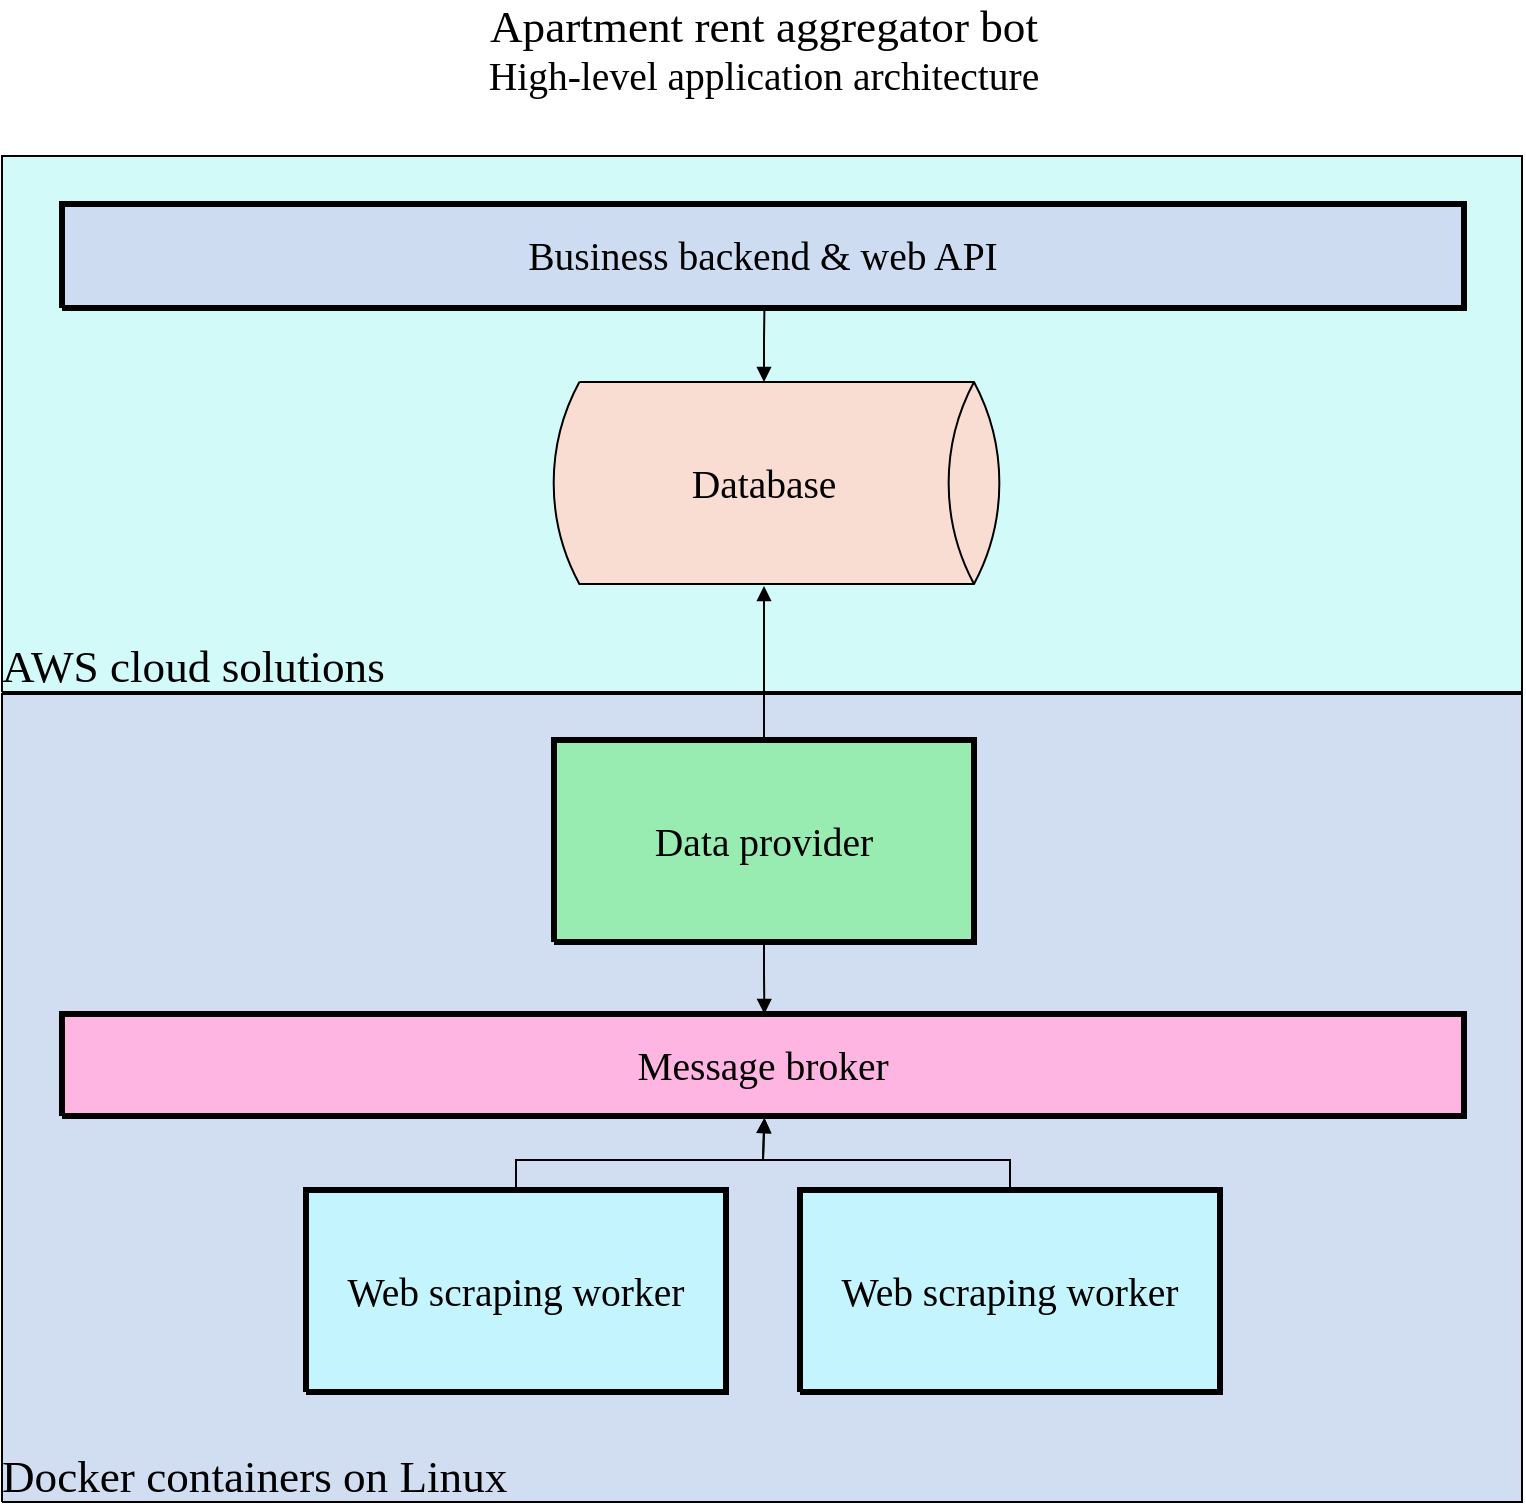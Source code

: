 <mxfile version="21.2.1" type="github">
  <diagram name="High-level application" id="High-level_application">
    <mxGraphModel dx="1434" dy="756" grid="1" gridSize="10" guides="1" tooltips="1" connect="1" arrows="1" fold="1" page="1" pageScale="1" pageWidth="850" pageHeight="1100" math="0" shadow="0">
      <root>
        <mxCell id="0" />
        <mxCell id="1" parent="0" />
        <UserObject label="&lt;div style=&quot;font-size: 1px&quot;&gt;&lt;p style=&quot;text-align:left;margin-left:25;margin-right:0;margin-top:0px;margin-bottom:0px;text-indent:0;vertical-align:bottom;direction:ltr;&quot;&gt;&lt;font style=&quot;font-size:22.58px;font-family:Calibri;color:#000000;direction:ltr;letter-spacing:0px;line-height:120%;opacity:1&quot;&gt;AWS cloud solutions&lt;br/&gt;&lt;/font&gt;&lt;/p&gt;&lt;/div&gt;" tags="Background" id="2">
          <mxCell style="verticalAlign=bottom;align=left;overflow=width;vsdxID=1;fillColor=#d2faf9;gradientColor=none;shape=stencil(nZBLDoAgDERP0z3SIyjew0SURgSD+Lu9kMZoXLhwN9O+tukAlrNpJg1SzDH4QW/URgNYgZTkjA4UkwJUgGXng+6DX1zLfmoymdXo17xh5zmRJ6Q42BWCfc2oJfdAr+Yv+AP9Cb7OJ3H/2JG1HNGz/84klThPVCc=);strokeColor=#000000;spacingBottom=3;points=[[0.5,0,0],[0.5,1,0],[0,0.5,0],[0.5,0.5,0],[1,0.5,0]];labelBackgroundColor=none;rounded=0;html=1;whiteSpace=wrap;" parent="1" vertex="1">
            <mxGeometry x="25" y="103" width="760" height="268" as="geometry" />
          </mxCell>
        </UserObject>
        <UserObject label="&lt;div style=&quot;font-size: 1px&quot;&gt;&lt;p style=&quot;text-align:center;margin-left:0;margin-right:0;margin-top:0px;margin-bottom:0px;text-indent:0;vertical-align:middle;direction:ltr;&quot;&gt;&lt;font style=&quot;font-size:19.76px;font-family:Calibri;color:#000000;direction:ltr;letter-spacing:0px;line-height:120%;opacity:1&quot;&gt;Business backend &amp;amp; web API&lt;br/&gt;&lt;/font&gt;&lt;/p&gt;&lt;/div&gt;" tags="Background" id="3">
          <mxCell style="verticalAlign=middle;align=center;overflow=width;vsdxID=91;fillColor=#cedcf2;gradientColor=none;shape=stencil(nZBLDoAgDERP0z3SIyjew0SURgSD+Lu9kMZoXLhwN9O+tukAlrNpJg1SzDH4QW/URgNYgZTkjA4UkwJUgGXng+6DX1zLfmoymdXo17xh5zmRJ6Q42BWCfc2oJfdAr+Yv+AP9Cb7OJ3H/2JG1HNGz/84klThPVCc=);strokeColor=#000000;strokeWidth=3;points=[[0.5,0,0],[0.5,0,0],[0.5,0.5,0],[0.5,0.5,0],[1,0.5,0],[0.5,0,0]];labelBackgroundColor=none;rounded=0;html=1;whiteSpace=wrap;" parent="1" vertex="1">
            <mxGeometry x="55" y="127" width="701" height="52" as="geometry" />
          </mxCell>
        </UserObject>
        <UserObject label="&lt;div style=&quot;font-size: 1px&quot;&gt;&lt;font style=&quot;font-size:19.76px;font-family:Calibri;color:#000000;direction:ltr;letter-spacing:0px;line-height:120%;opacity:1&quot;&gt;Database&lt;br/&gt;&lt;/font&gt;&lt;/div&gt;" tags="Flowchart" id="4">
          <mxCell style="verticalAlign=middle;align=center;overflow=width;vsdxID=90;fillColor=#f9ddd3;gradientColor=none;shape=stencil(1VNBEoIwDHxNj3RCK/gA1H90pEDHSplQBX5vsYKA9ujB22azSWablPCsrUQjCYPWornITuW2IvxAGFN1JVFZhwg/Ep4VBmWJ5lbnPm7EqBzR1dzHDr2vSynsxiIGgyfgGZ28Vqt6oY0BwlKBZ5fBlzSJKY+9GIepOqUs8Vyg4Rz3kehVG6GxwipTL8eBFljKyI2LCi3KVartpGwWdBz28uF7mv3dDtA939pJKKQrO4G3/IkbB94rLZTW/iLmfGjff7dDCLreOHZge/SO8h+GHx8=);strokeColor=#000000;spacingTop=-1;spacingBottom=-1;spacingLeft=-1;spacingRight=-1;points=[[0.5,0,0],[0.5,0,0],[1.06,0.5,0],[1,0.5,0]];labelBackgroundColor=none;rounded=0;html=1;whiteSpace=wrap;" parent="1" vertex="1">
            <mxGeometry x="301" y="216" width="210" height="101" as="geometry" />
          </mxCell>
        </UserObject>
        <UserObject label="&lt;div style=&quot;font-size: 1px&quot;&gt;&lt;p style=&quot;text-align:left;margin-left:25;margin-right:0;margin-top:0px;margin-bottom:0px;text-indent:0;vertical-align:bottom;direction:ltr;&quot;&gt;&lt;font style=&quot;font-size:22.58px;font-family:Calibri;color:#000000;direction:ltr;letter-spacing:0px;line-height:120%;opacity:1&quot;&gt;Docker containers on Linux&lt;br/&gt;&lt;/font&gt;&lt;/p&gt;&lt;/div&gt;" tags="Background" id="5">
          <mxCell style="verticalAlign=bottom;align=left;overflow=width;vsdxID=3;fillColor=#d1ddf0;gradientColor=none;shape=stencil(nZBLDoAgDERP0z3SIyjew0SURgSD+Lu9kMZoXLhwN9O+tukAlrNpJg1SzDH4QW/URgNYgZTkjA4UkwJUgGXng+6DX1zLfmoymdXo17xh5zmRJ6Q42BWCfc2oJfdAr+Yv+AP9Cb7OJ3H/2JG1HNGz/84klThPVCc=);strokeColor=#000000;spacingBottom=3;points=[[0.5,0,0],[0.5,1,0],[0,0.5,0],[0.5,0.5,0],[1,0.5,0]];labelBackgroundColor=none;rounded=0;html=1;whiteSpace=wrap;" parent="1" vertex="1">
            <mxGeometry x="25" y="372" width="760" height="404" as="geometry" />
          </mxCell>
        </UserObject>
        <UserObject label="&lt;div style=&quot;font-size: 1px&quot;&gt;&lt;p style=&quot;text-align:center;margin-left:0;margin-right:0;margin-top:0px;margin-bottom:0px;text-indent:0;vertical-align:middle;direction:ltr;&quot;&gt;&lt;font style=&quot;font-size:19.76px;font-family:Calibri;color:#000000;direction:ltr;letter-spacing:0px;line-height:120%;opacity:1&quot;&gt;Data provider&lt;br/&gt;&lt;/font&gt;&lt;/p&gt;&lt;/div&gt;" tags="Background" id="6">
          <mxCell style="verticalAlign=middle;align=center;overflow=width;vsdxID=92;fillColor=#98ecb1;gradientColor=none;shape=stencil(nZBLDoAgDERP0z3SIyjew0SURgSD+Lu9kMZoXLhwN9O+tukAlrNpJg1SzDH4QW/URgNYgZTkjA4UkwJUgGXng+6DX1zLfmoymdXo17xh5zmRJ6Q42BWCfc2oJfdAr+Yv+AP9Cb7OJ3H/2JG1HNGz/84klThPVCc=);strokeColor=#000000;strokeWidth=3;points=[[0.5,0,0],[0.5,0,0],[0.5,0.5,0],[0.5,0.5,0],[1,0.5,0],[0.5,0,0]];labelBackgroundColor=none;rounded=0;html=1;whiteSpace=wrap;" parent="1" vertex="1">
            <mxGeometry x="301" y="395" width="210" height="101" as="geometry" />
          </mxCell>
        </UserObject>
        <UserObject label="&lt;div style=&quot;font-size: 1px&quot;&gt;&lt;p style=&quot;text-align:center;margin-left:0;margin-right:0;margin-top:0px;margin-bottom:0px;text-indent:0;vertical-align:middle;direction:ltr;&quot;&gt;&lt;font style=&quot;font-size:19.76px;font-family:Calibri;color:#000000;direction:ltr;letter-spacing:0px;line-height:120%;opacity:1&quot;&gt;Message broker&lt;br/&gt;&lt;/font&gt;&lt;/p&gt;&lt;/div&gt;" tags="Background" id="7">
          <mxCell style="verticalAlign=middle;align=center;overflow=width;vsdxID=93;fillColor=#ffb5e2;gradientColor=none;shape=stencil(nZBLDoAgDERP0z3SIyjew0SURgSD+Lu9kMZoXLhwN9O+tukAlrNpJg1SzDH4QW/URgNYgZTkjA4UkwJUgGXng+6DX1zLfmoymdXo17xh5zmRJ6Q42BWCfc2oJfdAr+Yv+AP9Cb7OJ3H/2JG1HNGz/84klThPVCc=);strokeColor=#000000;strokeWidth=3;points=[[0.5,0,0],[0.5,0,0],[0.5,0.5,0],[0.5,0.5,0],[1,0.5,0],[0.5,0,0]];labelBackgroundColor=none;rounded=0;html=1;whiteSpace=wrap;" parent="1" vertex="1">
            <mxGeometry x="55" y="532" width="701" height="51" as="geometry" />
          </mxCell>
        </UserObject>
        <UserObject label="&lt;div style=&quot;font-size: 1px&quot;&gt;&lt;p style=&quot;text-align:center;margin-left:0;margin-right:0;margin-top:0px;margin-bottom:0px;text-indent:0;vertical-align:middle;direction:ltr;&quot;&gt;&lt;font style=&quot;font-size:19.76px;font-family:Calibri;color:#000000;direction:ltr;letter-spacing:0px;line-height:120%;opacity:1&quot;&gt;Web scraping worker&lt;br/&gt;&lt;/font&gt;&lt;/p&gt;&lt;/div&gt;" tags="Background" id="8">
          <mxCell style="verticalAlign=middle;align=center;overflow=width;vsdxID=94;fillColor=#c4f5fe;gradientColor=none;shape=stencil(nZBLDoAgDERP0z3SIyjew0SURgSD+Lu9kMZoXLhwN9O+tukAlrNpJg1SzDH4QW/URgNYgZTkjA4UkwJUgGXng+6DX1zLfmoymdXo17xh5zmRJ6Q42BWCfc2oJfdAr+Yv+AP9Cb7OJ3H/2JG1HNGz/84klThPVCc=);strokeColor=#000000;strokeWidth=3;points=[[0.5,0,0],[0.5,0,0],[0.5,0.5,0],[0.5,0.5,0],[1,0.5,0],[0.5,0,0]];labelBackgroundColor=none;rounded=0;html=1;whiteSpace=wrap;" parent="1" vertex="1">
            <mxGeometry x="177" y="620" width="210" height="101" as="geometry" />
          </mxCell>
        </UserObject>
        <UserObject label="&lt;div style=&quot;font-size: 1px&quot;&gt;&lt;p style=&quot;text-align:center;margin-left:0;margin-right:0;margin-top:0px;margin-bottom:0px;text-indent:0;vertical-align:top;direction:ltr;&quot;&gt;&lt;font style=&quot;font-size:22.58px;font-family:Calibri;color:#000000;direction:ltr;letter-spacing:0px;line-height:120%;opacity:1&quot;&gt;Apartment rent aggregator bot&lt;br/&gt;&lt;/font&gt;&lt;/p&gt;&lt;p style=&quot;text-align:center;margin-left:0;margin-right:0;margin-top:0px;margin-bottom:0px;text-indent:0;vertical-align:top;direction:ltr;&quot;&gt;&lt;font style=&quot;font-size:19.76px;font-family:Calibri;color:#000000;direction:ltr;letter-spacing:0px;line-height:120%;opacity:1&quot;&gt;High-level application architecture&lt;br/&gt;&lt;/font&gt;&lt;/p&gt;&lt;/div&gt;" tags="Background" id="9">
          <mxCell style="verticalAlign=top;align=center;overflow=width;vsdxID=89;fillColor=none;gradientColor=none;shape=stencil(nZBLDoAgDERP0z3SIyjew0SURgSD+Lu9kMZoXLhwN9O+tukAlrNpJg1SzDH4QW/URgNYgZTkjA4UkwJUgGXng+6DX1zLfmoymdXo17xh5zmRJ6Q42BWCfc2oJfdAr+Yv+AP9Cb7OJ3H/2JG1HNGz/84klThPVCc=);strokeColor=none;strokeWidth=2;points=[];labelBackgroundColor=none;rounded=0;html=1;whiteSpace=wrap;" parent="1" vertex="1">
            <mxGeometry x="26" y="25" width="760" height="77" as="geometry" />
          </mxCell>
        </UserObject>
        <UserObject label="&lt;div style=&quot;font-size: 1px&quot;&gt;&lt;p style=&quot;text-align:center;margin-left:0;margin-right:0;margin-top:0px;margin-bottom:0px;text-indent:0;vertical-align:middle;direction:ltr;&quot;&gt;&lt;font style=&quot;font-size:19.76px;font-family:Calibri;color:#000000;direction:ltr;letter-spacing:0px;line-height:120%;opacity:1&quot;&gt;Web scraping worker&lt;br/&gt;&lt;/font&gt;&lt;/p&gt;&lt;/div&gt;" tags="Background" id="10">
          <mxCell style="verticalAlign=middle;align=center;overflow=width;vsdxID=117;fillColor=#c4f5fe;gradientColor=none;shape=stencil(nZBLDoAgDERP0z3SIyjew0SURgSD+Lu9kMZoXLhwN9O+tukAlrNpJg1SzDH4QW/URgNYgZTkjA4UkwJUgGXng+6DX1zLfmoymdXo17xh5zmRJ6Q42BWCfc2oJfdAr+Yv+AP9Cb7OJ3H/2JG1HNGz/84klThPVCc=);strokeColor=#000000;strokeWidth=3;points=[[0.5,0,0],[0.5,0,0],[0.5,0.5,0],[0.5,0.5,0],[1,0.5,0],[0.5,0,0]];labelBackgroundColor=none;rounded=0;html=1;whiteSpace=wrap;" parent="1" vertex="1">
            <mxGeometry x="424" y="620" width="210" height="101" as="geometry" />
          </mxCell>
        </UserObject>
        <UserObject label="" tags="Connector" id="11">
          <mxCell style="vsdxID=118;edgeStyle=none;startArrow=none;endArrow=block;startSize=5;endSize=5;strokeColor=#000000;spacingTop=0;spacingBottom=0;spacingLeft=0;spacingRight=0;verticalAlign=middle;html=1;labelBackgroundColor=#ffffff;rounded=0;exitX=0.5;exitY=0;exitDx=0;exitDy=0;exitPerimeter=0;entryX=0.501;entryY=1.02;entryDx=0;entryDy=0;entryPerimeter=0;" parent="1" source="10" target="7" edge="1">
            <mxGeometry relative="1" as="geometry">
              <mxPoint as="offset" />
              <Array as="points">
                <mxPoint x="529" y="605" />
                <mxPoint x="405.5" y="605" />
              </Array>
            </mxGeometry>
          </mxCell>
        </UserObject>
        <UserObject label="" tags="Connector" id="12">
          <mxCell style="vsdxID=96;edgeStyle=none;startArrow=none;endArrow=block;startSize=5;endSize=5;strokeColor=#000000;spacingTop=0;spacingBottom=0;spacingLeft=0;spacingRight=0;verticalAlign=middle;html=1;labelBackgroundColor=#ffffff;rounded=0;exitX=0.5;exitY=0;exitDx=0;exitDy=0;exitPerimeter=0;entryX=0.501;entryY=1.02;entryDx=0;entryDy=0;entryPerimeter=0;" parent="1" source="8" target="7" edge="1">
            <mxGeometry relative="1" as="geometry">
              <mxPoint as="offset" />
              <Array as="points">
                <mxPoint x="282" y="605" />
                <mxPoint x="405.49" y="605" />
              </Array>
            </mxGeometry>
          </mxCell>
        </UserObject>
        <UserObject label="" tags="Connector" id="13">
          <mxCell style="vsdxID=99;edgeStyle=none;startArrow=none;endArrow=block;startSize=5;endSize=5;strokeColor=#000000;spacingTop=0;spacingBottom=0;spacingLeft=0;spacingRight=0;verticalAlign=middle;html=1;labelBackgroundColor=#ffffff;rounded=0;exitX=0.5;exitY=0;exitDx=0;exitDy=0;exitPerimeter=0;entryX=0.5;entryY=1.01;entryDx=0;entryDy=0;entryPerimeter=0;" parent="1" source="6" target="4" edge="1">
            <mxGeometry relative="1" as="geometry">
              <mxPoint x="-10" as="offset" />
              <Array as="points">
                <mxPoint x="406" y="355.43" />
                <mxPoint x="405.95" y="355.43" />
              </Array>
            </mxGeometry>
          </mxCell>
        </UserObject>
        <UserObject label="" tags="Connector" id="14">
          <mxCell style="vsdxID=102;edgeStyle=none;startArrow=none;endArrow=block;startSize=5;endSize=5;strokeColor=#000000;spacingTop=0;spacingBottom=0;spacingLeft=0;spacingRight=0;verticalAlign=middle;html=1;labelBackgroundColor=#ffffff;rounded=0;exitX=0.5;exitY=1.01;exitDx=0;exitDy=0;exitPerimeter=0;entryX=0.501;entryY=0;entryDx=0;entryDy=0;entryPerimeter=0;" parent="1" source="6" target="7" edge="1">
            <mxGeometry relative="1" as="geometry">
              <mxPoint x="-10" y="-1" as="offset" />
              <Array as="points">
                <mxPoint x="406" y="512" />
                <mxPoint x="405.94" y="512" />
              </Array>
            </mxGeometry>
          </mxCell>
        </UserObject>
        <UserObject label="" tags="Connector" id="15">
          <mxCell style="vsdxID=116;edgeStyle=none;startArrow=none;endArrow=block;startSize=5;endSize=5;strokeColor=#000000;spacingTop=0;spacingBottom=0;spacingLeft=0;spacingRight=0;verticalAlign=middle;html=1;labelBackgroundColor=#ffffff;rounded=0;exitX=0.501;exitY=1.019;exitDx=0;exitDy=0;exitPerimeter=0;entryX=0.5;entryY=0;entryDx=0;entryDy=0;entryPerimeter=0;" parent="1" source="3" target="4" edge="1">
            <mxGeometry relative="1" as="geometry">
              <mxPoint x="-10" as="offset" />
              <Array as="points">
                <mxPoint x="406" y="195" />
                <mxPoint x="405.92" y="195" />
              </Array>
            </mxGeometry>
          </mxCell>
        </UserObject>
      </root>
    </mxGraphModel>
  </diagram>
</mxfile>
